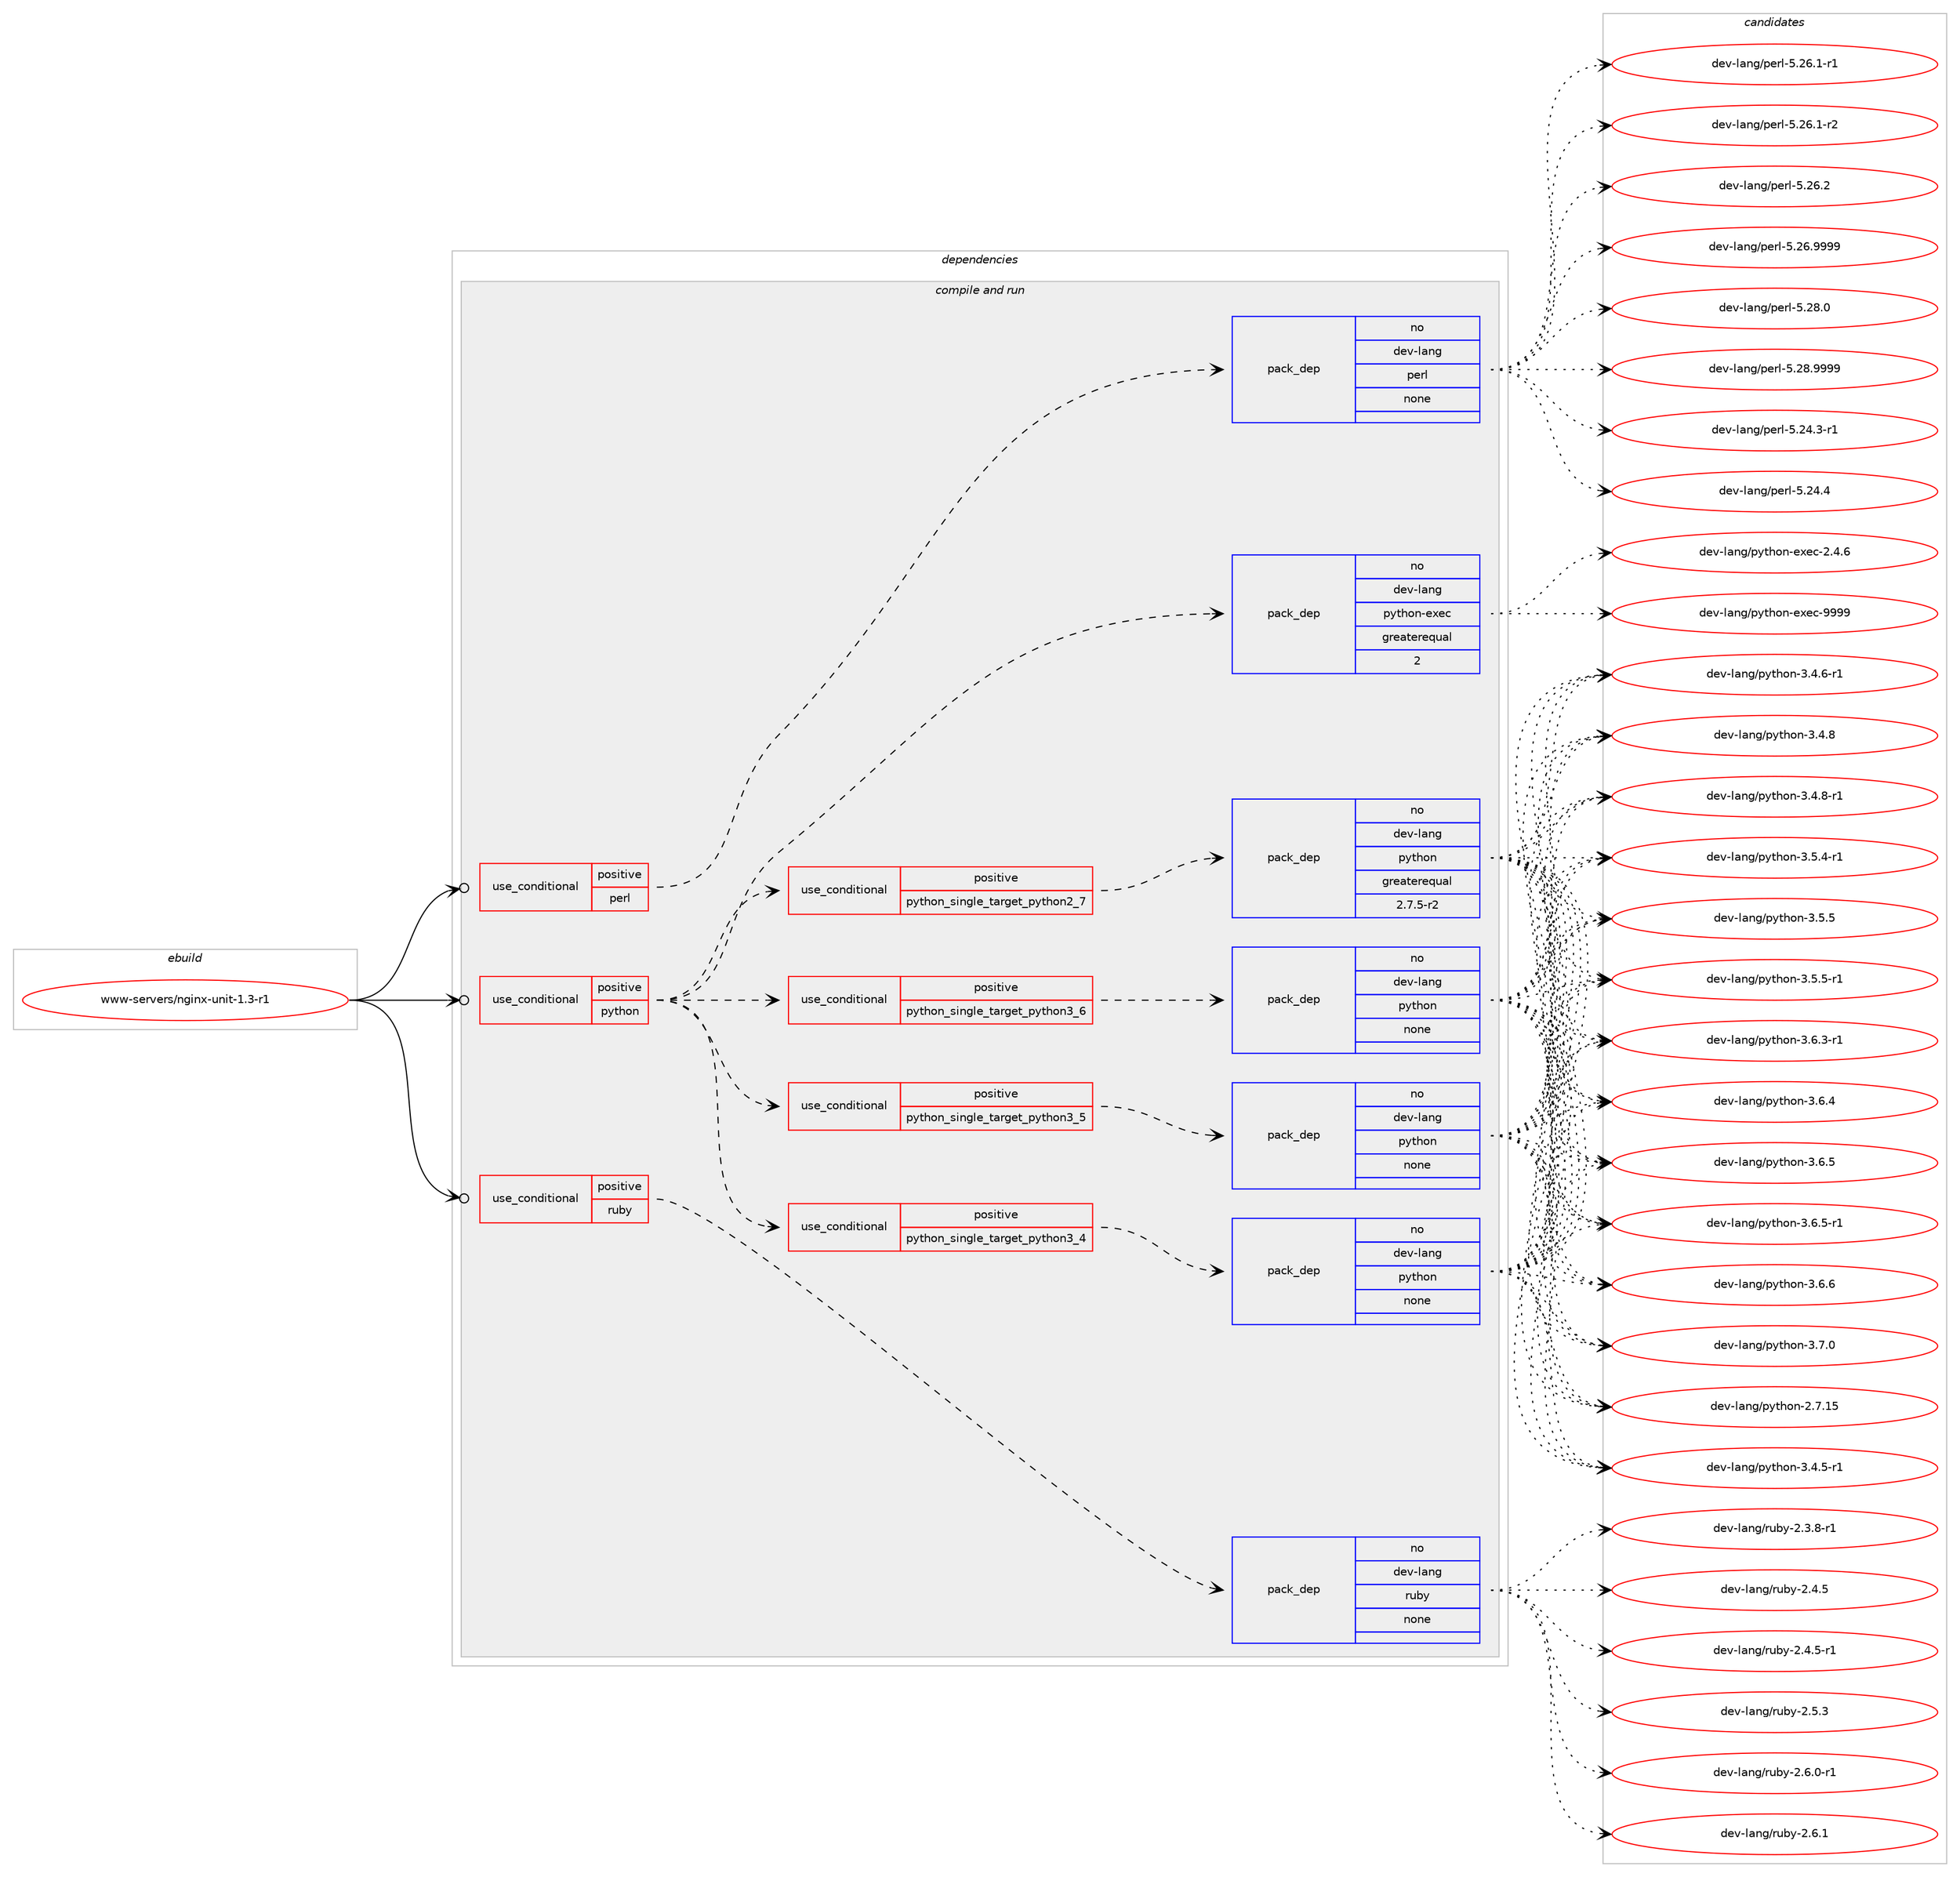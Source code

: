 digraph prolog {

# *************
# Graph options
# *************

newrank=true;
concentrate=true;
compound=true;
graph [rankdir=LR,fontname=Helvetica,fontsize=10,ranksep=1.5];#, ranksep=2.5, nodesep=0.2];
edge  [arrowhead=vee];
node  [fontname=Helvetica,fontsize=10];

# **********
# The ebuild
# **********

subgraph cluster_leftcol {
color=gray;
rank=same;
label=<<i>ebuild</i>>;
id [label="www-servers/nginx-unit-1.3-r1", color=red, width=4, href="../www-servers/nginx-unit-1.3-r1.svg"];
}

# ****************
# The dependencies
# ****************

subgraph cluster_midcol {
color=gray;
label=<<i>dependencies</i>>;
subgraph cluster_compile {
fillcolor="#eeeeee";
style=filled;
label=<<i>compile</i>>;
}
subgraph cluster_compileandrun {
fillcolor="#eeeeee";
style=filled;
label=<<i>compile and run</i>>;
subgraph cond290 {
dependency3170 [label=<<TABLE BORDER="0" CELLBORDER="1" CELLSPACING="0" CELLPADDING="4"><TR><TD ROWSPAN="3" CELLPADDING="10">use_conditional</TD></TR><TR><TD>positive</TD></TR><TR><TD>perl</TD></TR></TABLE>>, shape=none, color=red];
subgraph pack2815 {
dependency3171 [label=<<TABLE BORDER="0" CELLBORDER="1" CELLSPACING="0" CELLPADDING="4" WIDTH="220"><TR><TD ROWSPAN="6" CELLPADDING="30">pack_dep</TD></TR><TR><TD WIDTH="110">no</TD></TR><TR><TD>dev-lang</TD></TR><TR><TD>perl</TD></TR><TR><TD>none</TD></TR><TR><TD></TD></TR></TABLE>>, shape=none, color=blue];
}
dependency3170:e -> dependency3171:w [weight=20,style="dashed",arrowhead="vee"];
}
id:e -> dependency3170:w [weight=20,style="solid",arrowhead="odotvee"];
subgraph cond291 {
dependency3172 [label=<<TABLE BORDER="0" CELLBORDER="1" CELLSPACING="0" CELLPADDING="4"><TR><TD ROWSPAN="3" CELLPADDING="10">use_conditional</TD></TR><TR><TD>positive</TD></TR><TR><TD>python</TD></TR></TABLE>>, shape=none, color=red];
subgraph cond292 {
dependency3173 [label=<<TABLE BORDER="0" CELLBORDER="1" CELLSPACING="0" CELLPADDING="4"><TR><TD ROWSPAN="3" CELLPADDING="10">use_conditional</TD></TR><TR><TD>positive</TD></TR><TR><TD>python_single_target_python2_7</TD></TR></TABLE>>, shape=none, color=red];
subgraph pack2816 {
dependency3174 [label=<<TABLE BORDER="0" CELLBORDER="1" CELLSPACING="0" CELLPADDING="4" WIDTH="220"><TR><TD ROWSPAN="6" CELLPADDING="30">pack_dep</TD></TR><TR><TD WIDTH="110">no</TD></TR><TR><TD>dev-lang</TD></TR><TR><TD>python</TD></TR><TR><TD>greaterequal</TD></TR><TR><TD>2.7.5-r2</TD></TR></TABLE>>, shape=none, color=blue];
}
dependency3173:e -> dependency3174:w [weight=20,style="dashed",arrowhead="vee"];
}
dependency3172:e -> dependency3173:w [weight=20,style="dashed",arrowhead="vee"];
subgraph cond293 {
dependency3175 [label=<<TABLE BORDER="0" CELLBORDER="1" CELLSPACING="0" CELLPADDING="4"><TR><TD ROWSPAN="3" CELLPADDING="10">use_conditional</TD></TR><TR><TD>positive</TD></TR><TR><TD>python_single_target_python3_4</TD></TR></TABLE>>, shape=none, color=red];
subgraph pack2817 {
dependency3176 [label=<<TABLE BORDER="0" CELLBORDER="1" CELLSPACING="0" CELLPADDING="4" WIDTH="220"><TR><TD ROWSPAN="6" CELLPADDING="30">pack_dep</TD></TR><TR><TD WIDTH="110">no</TD></TR><TR><TD>dev-lang</TD></TR><TR><TD>python</TD></TR><TR><TD>none</TD></TR><TR><TD></TD></TR></TABLE>>, shape=none, color=blue];
}
dependency3175:e -> dependency3176:w [weight=20,style="dashed",arrowhead="vee"];
}
dependency3172:e -> dependency3175:w [weight=20,style="dashed",arrowhead="vee"];
subgraph cond294 {
dependency3177 [label=<<TABLE BORDER="0" CELLBORDER="1" CELLSPACING="0" CELLPADDING="4"><TR><TD ROWSPAN="3" CELLPADDING="10">use_conditional</TD></TR><TR><TD>positive</TD></TR><TR><TD>python_single_target_python3_5</TD></TR></TABLE>>, shape=none, color=red];
subgraph pack2818 {
dependency3178 [label=<<TABLE BORDER="0" CELLBORDER="1" CELLSPACING="0" CELLPADDING="4" WIDTH="220"><TR><TD ROWSPAN="6" CELLPADDING="30">pack_dep</TD></TR><TR><TD WIDTH="110">no</TD></TR><TR><TD>dev-lang</TD></TR><TR><TD>python</TD></TR><TR><TD>none</TD></TR><TR><TD></TD></TR></TABLE>>, shape=none, color=blue];
}
dependency3177:e -> dependency3178:w [weight=20,style="dashed",arrowhead="vee"];
}
dependency3172:e -> dependency3177:w [weight=20,style="dashed",arrowhead="vee"];
subgraph cond295 {
dependency3179 [label=<<TABLE BORDER="0" CELLBORDER="1" CELLSPACING="0" CELLPADDING="4"><TR><TD ROWSPAN="3" CELLPADDING="10">use_conditional</TD></TR><TR><TD>positive</TD></TR><TR><TD>python_single_target_python3_6</TD></TR></TABLE>>, shape=none, color=red];
subgraph pack2819 {
dependency3180 [label=<<TABLE BORDER="0" CELLBORDER="1" CELLSPACING="0" CELLPADDING="4" WIDTH="220"><TR><TD ROWSPAN="6" CELLPADDING="30">pack_dep</TD></TR><TR><TD WIDTH="110">no</TD></TR><TR><TD>dev-lang</TD></TR><TR><TD>python</TD></TR><TR><TD>none</TD></TR><TR><TD></TD></TR></TABLE>>, shape=none, color=blue];
}
dependency3179:e -> dependency3180:w [weight=20,style="dashed",arrowhead="vee"];
}
dependency3172:e -> dependency3179:w [weight=20,style="dashed",arrowhead="vee"];
subgraph pack2820 {
dependency3181 [label=<<TABLE BORDER="0" CELLBORDER="1" CELLSPACING="0" CELLPADDING="4" WIDTH="220"><TR><TD ROWSPAN="6" CELLPADDING="30">pack_dep</TD></TR><TR><TD WIDTH="110">no</TD></TR><TR><TD>dev-lang</TD></TR><TR><TD>python-exec</TD></TR><TR><TD>greaterequal</TD></TR><TR><TD>2</TD></TR></TABLE>>, shape=none, color=blue];
}
dependency3172:e -> dependency3181:w [weight=20,style="dashed",arrowhead="vee"];
}
id:e -> dependency3172:w [weight=20,style="solid",arrowhead="odotvee"];
subgraph cond296 {
dependency3182 [label=<<TABLE BORDER="0" CELLBORDER="1" CELLSPACING="0" CELLPADDING="4"><TR><TD ROWSPAN="3" CELLPADDING="10">use_conditional</TD></TR><TR><TD>positive</TD></TR><TR><TD>ruby</TD></TR></TABLE>>, shape=none, color=red];
subgraph pack2821 {
dependency3183 [label=<<TABLE BORDER="0" CELLBORDER="1" CELLSPACING="0" CELLPADDING="4" WIDTH="220"><TR><TD ROWSPAN="6" CELLPADDING="30">pack_dep</TD></TR><TR><TD WIDTH="110">no</TD></TR><TR><TD>dev-lang</TD></TR><TR><TD>ruby</TD></TR><TR><TD>none</TD></TR><TR><TD></TD></TR></TABLE>>, shape=none, color=blue];
}
dependency3182:e -> dependency3183:w [weight=20,style="dashed",arrowhead="vee"];
}
id:e -> dependency3182:w [weight=20,style="solid",arrowhead="odotvee"];
}
subgraph cluster_run {
fillcolor="#eeeeee";
style=filled;
label=<<i>run</i>>;
}
}

# **************
# The candidates
# **************

subgraph cluster_choices {
rank=same;
color=gray;
label=<<i>candidates</i>>;

subgraph choice2815 {
color=black;
nodesep=1;
choice100101118451089711010347112101114108455346505246514511449 [label="dev-lang/perl-5.24.3-r1", color=red, width=4,href="../dev-lang/perl-5.24.3-r1.svg"];
choice10010111845108971101034711210111410845534650524652 [label="dev-lang/perl-5.24.4", color=red, width=4,href="../dev-lang/perl-5.24.4.svg"];
choice100101118451089711010347112101114108455346505446494511449 [label="dev-lang/perl-5.26.1-r1", color=red, width=4,href="../dev-lang/perl-5.26.1-r1.svg"];
choice100101118451089711010347112101114108455346505446494511450 [label="dev-lang/perl-5.26.1-r2", color=red, width=4,href="../dev-lang/perl-5.26.1-r2.svg"];
choice10010111845108971101034711210111410845534650544650 [label="dev-lang/perl-5.26.2", color=red, width=4,href="../dev-lang/perl-5.26.2.svg"];
choice10010111845108971101034711210111410845534650544657575757 [label="dev-lang/perl-5.26.9999", color=red, width=4,href="../dev-lang/perl-5.26.9999.svg"];
choice10010111845108971101034711210111410845534650564648 [label="dev-lang/perl-5.28.0", color=red, width=4,href="../dev-lang/perl-5.28.0.svg"];
choice10010111845108971101034711210111410845534650564657575757 [label="dev-lang/perl-5.28.9999", color=red, width=4,href="../dev-lang/perl-5.28.9999.svg"];
dependency3171:e -> choice100101118451089711010347112101114108455346505246514511449:w [style=dotted,weight="100"];
dependency3171:e -> choice10010111845108971101034711210111410845534650524652:w [style=dotted,weight="100"];
dependency3171:e -> choice100101118451089711010347112101114108455346505446494511449:w [style=dotted,weight="100"];
dependency3171:e -> choice100101118451089711010347112101114108455346505446494511450:w [style=dotted,weight="100"];
dependency3171:e -> choice10010111845108971101034711210111410845534650544650:w [style=dotted,weight="100"];
dependency3171:e -> choice10010111845108971101034711210111410845534650544657575757:w [style=dotted,weight="100"];
dependency3171:e -> choice10010111845108971101034711210111410845534650564648:w [style=dotted,weight="100"];
dependency3171:e -> choice10010111845108971101034711210111410845534650564657575757:w [style=dotted,weight="100"];
}
subgraph choice2816 {
color=black;
nodesep=1;
choice10010111845108971101034711212111610411111045504655464953 [label="dev-lang/python-2.7.15", color=red, width=4,href="../dev-lang/python-2.7.15.svg"];
choice1001011184510897110103471121211161041111104551465246534511449 [label="dev-lang/python-3.4.5-r1", color=red, width=4,href="../dev-lang/python-3.4.5-r1.svg"];
choice1001011184510897110103471121211161041111104551465246544511449 [label="dev-lang/python-3.4.6-r1", color=red, width=4,href="../dev-lang/python-3.4.6-r1.svg"];
choice100101118451089711010347112121116104111110455146524656 [label="dev-lang/python-3.4.8", color=red, width=4,href="../dev-lang/python-3.4.8.svg"];
choice1001011184510897110103471121211161041111104551465246564511449 [label="dev-lang/python-3.4.8-r1", color=red, width=4,href="../dev-lang/python-3.4.8-r1.svg"];
choice1001011184510897110103471121211161041111104551465346524511449 [label="dev-lang/python-3.5.4-r1", color=red, width=4,href="../dev-lang/python-3.5.4-r1.svg"];
choice100101118451089711010347112121116104111110455146534653 [label="dev-lang/python-3.5.5", color=red, width=4,href="../dev-lang/python-3.5.5.svg"];
choice1001011184510897110103471121211161041111104551465346534511449 [label="dev-lang/python-3.5.5-r1", color=red, width=4,href="../dev-lang/python-3.5.5-r1.svg"];
choice1001011184510897110103471121211161041111104551465446514511449 [label="dev-lang/python-3.6.3-r1", color=red, width=4,href="../dev-lang/python-3.6.3-r1.svg"];
choice100101118451089711010347112121116104111110455146544652 [label="dev-lang/python-3.6.4", color=red, width=4,href="../dev-lang/python-3.6.4.svg"];
choice100101118451089711010347112121116104111110455146544653 [label="dev-lang/python-3.6.5", color=red, width=4,href="../dev-lang/python-3.6.5.svg"];
choice1001011184510897110103471121211161041111104551465446534511449 [label="dev-lang/python-3.6.5-r1", color=red, width=4,href="../dev-lang/python-3.6.5-r1.svg"];
choice100101118451089711010347112121116104111110455146544654 [label="dev-lang/python-3.6.6", color=red, width=4,href="../dev-lang/python-3.6.6.svg"];
choice100101118451089711010347112121116104111110455146554648 [label="dev-lang/python-3.7.0", color=red, width=4,href="../dev-lang/python-3.7.0.svg"];
dependency3174:e -> choice10010111845108971101034711212111610411111045504655464953:w [style=dotted,weight="100"];
dependency3174:e -> choice1001011184510897110103471121211161041111104551465246534511449:w [style=dotted,weight="100"];
dependency3174:e -> choice1001011184510897110103471121211161041111104551465246544511449:w [style=dotted,weight="100"];
dependency3174:e -> choice100101118451089711010347112121116104111110455146524656:w [style=dotted,weight="100"];
dependency3174:e -> choice1001011184510897110103471121211161041111104551465246564511449:w [style=dotted,weight="100"];
dependency3174:e -> choice1001011184510897110103471121211161041111104551465346524511449:w [style=dotted,weight="100"];
dependency3174:e -> choice100101118451089711010347112121116104111110455146534653:w [style=dotted,weight="100"];
dependency3174:e -> choice1001011184510897110103471121211161041111104551465346534511449:w [style=dotted,weight="100"];
dependency3174:e -> choice1001011184510897110103471121211161041111104551465446514511449:w [style=dotted,weight="100"];
dependency3174:e -> choice100101118451089711010347112121116104111110455146544652:w [style=dotted,weight="100"];
dependency3174:e -> choice100101118451089711010347112121116104111110455146544653:w [style=dotted,weight="100"];
dependency3174:e -> choice1001011184510897110103471121211161041111104551465446534511449:w [style=dotted,weight="100"];
dependency3174:e -> choice100101118451089711010347112121116104111110455146544654:w [style=dotted,weight="100"];
dependency3174:e -> choice100101118451089711010347112121116104111110455146554648:w [style=dotted,weight="100"];
}
subgraph choice2817 {
color=black;
nodesep=1;
choice10010111845108971101034711212111610411111045504655464953 [label="dev-lang/python-2.7.15", color=red, width=4,href="../dev-lang/python-2.7.15.svg"];
choice1001011184510897110103471121211161041111104551465246534511449 [label="dev-lang/python-3.4.5-r1", color=red, width=4,href="../dev-lang/python-3.4.5-r1.svg"];
choice1001011184510897110103471121211161041111104551465246544511449 [label="dev-lang/python-3.4.6-r1", color=red, width=4,href="../dev-lang/python-3.4.6-r1.svg"];
choice100101118451089711010347112121116104111110455146524656 [label="dev-lang/python-3.4.8", color=red, width=4,href="../dev-lang/python-3.4.8.svg"];
choice1001011184510897110103471121211161041111104551465246564511449 [label="dev-lang/python-3.4.8-r1", color=red, width=4,href="../dev-lang/python-3.4.8-r1.svg"];
choice1001011184510897110103471121211161041111104551465346524511449 [label="dev-lang/python-3.5.4-r1", color=red, width=4,href="../dev-lang/python-3.5.4-r1.svg"];
choice100101118451089711010347112121116104111110455146534653 [label="dev-lang/python-3.5.5", color=red, width=4,href="../dev-lang/python-3.5.5.svg"];
choice1001011184510897110103471121211161041111104551465346534511449 [label="dev-lang/python-3.5.5-r1", color=red, width=4,href="../dev-lang/python-3.5.5-r1.svg"];
choice1001011184510897110103471121211161041111104551465446514511449 [label="dev-lang/python-3.6.3-r1", color=red, width=4,href="../dev-lang/python-3.6.3-r1.svg"];
choice100101118451089711010347112121116104111110455146544652 [label="dev-lang/python-3.6.4", color=red, width=4,href="../dev-lang/python-3.6.4.svg"];
choice100101118451089711010347112121116104111110455146544653 [label="dev-lang/python-3.6.5", color=red, width=4,href="../dev-lang/python-3.6.5.svg"];
choice1001011184510897110103471121211161041111104551465446534511449 [label="dev-lang/python-3.6.5-r1", color=red, width=4,href="../dev-lang/python-3.6.5-r1.svg"];
choice100101118451089711010347112121116104111110455146544654 [label="dev-lang/python-3.6.6", color=red, width=4,href="../dev-lang/python-3.6.6.svg"];
choice100101118451089711010347112121116104111110455146554648 [label="dev-lang/python-3.7.0", color=red, width=4,href="../dev-lang/python-3.7.0.svg"];
dependency3176:e -> choice10010111845108971101034711212111610411111045504655464953:w [style=dotted,weight="100"];
dependency3176:e -> choice1001011184510897110103471121211161041111104551465246534511449:w [style=dotted,weight="100"];
dependency3176:e -> choice1001011184510897110103471121211161041111104551465246544511449:w [style=dotted,weight="100"];
dependency3176:e -> choice100101118451089711010347112121116104111110455146524656:w [style=dotted,weight="100"];
dependency3176:e -> choice1001011184510897110103471121211161041111104551465246564511449:w [style=dotted,weight="100"];
dependency3176:e -> choice1001011184510897110103471121211161041111104551465346524511449:w [style=dotted,weight="100"];
dependency3176:e -> choice100101118451089711010347112121116104111110455146534653:w [style=dotted,weight="100"];
dependency3176:e -> choice1001011184510897110103471121211161041111104551465346534511449:w [style=dotted,weight="100"];
dependency3176:e -> choice1001011184510897110103471121211161041111104551465446514511449:w [style=dotted,weight="100"];
dependency3176:e -> choice100101118451089711010347112121116104111110455146544652:w [style=dotted,weight="100"];
dependency3176:e -> choice100101118451089711010347112121116104111110455146544653:w [style=dotted,weight="100"];
dependency3176:e -> choice1001011184510897110103471121211161041111104551465446534511449:w [style=dotted,weight="100"];
dependency3176:e -> choice100101118451089711010347112121116104111110455146544654:w [style=dotted,weight="100"];
dependency3176:e -> choice100101118451089711010347112121116104111110455146554648:w [style=dotted,weight="100"];
}
subgraph choice2818 {
color=black;
nodesep=1;
choice10010111845108971101034711212111610411111045504655464953 [label="dev-lang/python-2.7.15", color=red, width=4,href="../dev-lang/python-2.7.15.svg"];
choice1001011184510897110103471121211161041111104551465246534511449 [label="dev-lang/python-3.4.5-r1", color=red, width=4,href="../dev-lang/python-3.4.5-r1.svg"];
choice1001011184510897110103471121211161041111104551465246544511449 [label="dev-lang/python-3.4.6-r1", color=red, width=4,href="../dev-lang/python-3.4.6-r1.svg"];
choice100101118451089711010347112121116104111110455146524656 [label="dev-lang/python-3.4.8", color=red, width=4,href="../dev-lang/python-3.4.8.svg"];
choice1001011184510897110103471121211161041111104551465246564511449 [label="dev-lang/python-3.4.8-r1", color=red, width=4,href="../dev-lang/python-3.4.8-r1.svg"];
choice1001011184510897110103471121211161041111104551465346524511449 [label="dev-lang/python-3.5.4-r1", color=red, width=4,href="../dev-lang/python-3.5.4-r1.svg"];
choice100101118451089711010347112121116104111110455146534653 [label="dev-lang/python-3.5.5", color=red, width=4,href="../dev-lang/python-3.5.5.svg"];
choice1001011184510897110103471121211161041111104551465346534511449 [label="dev-lang/python-3.5.5-r1", color=red, width=4,href="../dev-lang/python-3.5.5-r1.svg"];
choice1001011184510897110103471121211161041111104551465446514511449 [label="dev-lang/python-3.6.3-r1", color=red, width=4,href="../dev-lang/python-3.6.3-r1.svg"];
choice100101118451089711010347112121116104111110455146544652 [label="dev-lang/python-3.6.4", color=red, width=4,href="../dev-lang/python-3.6.4.svg"];
choice100101118451089711010347112121116104111110455146544653 [label="dev-lang/python-3.6.5", color=red, width=4,href="../dev-lang/python-3.6.5.svg"];
choice1001011184510897110103471121211161041111104551465446534511449 [label="dev-lang/python-3.6.5-r1", color=red, width=4,href="../dev-lang/python-3.6.5-r1.svg"];
choice100101118451089711010347112121116104111110455146544654 [label="dev-lang/python-3.6.6", color=red, width=4,href="../dev-lang/python-3.6.6.svg"];
choice100101118451089711010347112121116104111110455146554648 [label="dev-lang/python-3.7.0", color=red, width=4,href="../dev-lang/python-3.7.0.svg"];
dependency3178:e -> choice10010111845108971101034711212111610411111045504655464953:w [style=dotted,weight="100"];
dependency3178:e -> choice1001011184510897110103471121211161041111104551465246534511449:w [style=dotted,weight="100"];
dependency3178:e -> choice1001011184510897110103471121211161041111104551465246544511449:w [style=dotted,weight="100"];
dependency3178:e -> choice100101118451089711010347112121116104111110455146524656:w [style=dotted,weight="100"];
dependency3178:e -> choice1001011184510897110103471121211161041111104551465246564511449:w [style=dotted,weight="100"];
dependency3178:e -> choice1001011184510897110103471121211161041111104551465346524511449:w [style=dotted,weight="100"];
dependency3178:e -> choice100101118451089711010347112121116104111110455146534653:w [style=dotted,weight="100"];
dependency3178:e -> choice1001011184510897110103471121211161041111104551465346534511449:w [style=dotted,weight="100"];
dependency3178:e -> choice1001011184510897110103471121211161041111104551465446514511449:w [style=dotted,weight="100"];
dependency3178:e -> choice100101118451089711010347112121116104111110455146544652:w [style=dotted,weight="100"];
dependency3178:e -> choice100101118451089711010347112121116104111110455146544653:w [style=dotted,weight="100"];
dependency3178:e -> choice1001011184510897110103471121211161041111104551465446534511449:w [style=dotted,weight="100"];
dependency3178:e -> choice100101118451089711010347112121116104111110455146544654:w [style=dotted,weight="100"];
dependency3178:e -> choice100101118451089711010347112121116104111110455146554648:w [style=dotted,weight="100"];
}
subgraph choice2819 {
color=black;
nodesep=1;
choice10010111845108971101034711212111610411111045504655464953 [label="dev-lang/python-2.7.15", color=red, width=4,href="../dev-lang/python-2.7.15.svg"];
choice1001011184510897110103471121211161041111104551465246534511449 [label="dev-lang/python-3.4.5-r1", color=red, width=4,href="../dev-lang/python-3.4.5-r1.svg"];
choice1001011184510897110103471121211161041111104551465246544511449 [label="dev-lang/python-3.4.6-r1", color=red, width=4,href="../dev-lang/python-3.4.6-r1.svg"];
choice100101118451089711010347112121116104111110455146524656 [label="dev-lang/python-3.4.8", color=red, width=4,href="../dev-lang/python-3.4.8.svg"];
choice1001011184510897110103471121211161041111104551465246564511449 [label="dev-lang/python-3.4.8-r1", color=red, width=4,href="../dev-lang/python-3.4.8-r1.svg"];
choice1001011184510897110103471121211161041111104551465346524511449 [label="dev-lang/python-3.5.4-r1", color=red, width=4,href="../dev-lang/python-3.5.4-r1.svg"];
choice100101118451089711010347112121116104111110455146534653 [label="dev-lang/python-3.5.5", color=red, width=4,href="../dev-lang/python-3.5.5.svg"];
choice1001011184510897110103471121211161041111104551465346534511449 [label="dev-lang/python-3.5.5-r1", color=red, width=4,href="../dev-lang/python-3.5.5-r1.svg"];
choice1001011184510897110103471121211161041111104551465446514511449 [label="dev-lang/python-3.6.3-r1", color=red, width=4,href="../dev-lang/python-3.6.3-r1.svg"];
choice100101118451089711010347112121116104111110455146544652 [label="dev-lang/python-3.6.4", color=red, width=4,href="../dev-lang/python-3.6.4.svg"];
choice100101118451089711010347112121116104111110455146544653 [label="dev-lang/python-3.6.5", color=red, width=4,href="../dev-lang/python-3.6.5.svg"];
choice1001011184510897110103471121211161041111104551465446534511449 [label="dev-lang/python-3.6.5-r1", color=red, width=4,href="../dev-lang/python-3.6.5-r1.svg"];
choice100101118451089711010347112121116104111110455146544654 [label="dev-lang/python-3.6.6", color=red, width=4,href="../dev-lang/python-3.6.6.svg"];
choice100101118451089711010347112121116104111110455146554648 [label="dev-lang/python-3.7.0", color=red, width=4,href="../dev-lang/python-3.7.0.svg"];
dependency3180:e -> choice10010111845108971101034711212111610411111045504655464953:w [style=dotted,weight="100"];
dependency3180:e -> choice1001011184510897110103471121211161041111104551465246534511449:w [style=dotted,weight="100"];
dependency3180:e -> choice1001011184510897110103471121211161041111104551465246544511449:w [style=dotted,weight="100"];
dependency3180:e -> choice100101118451089711010347112121116104111110455146524656:w [style=dotted,weight="100"];
dependency3180:e -> choice1001011184510897110103471121211161041111104551465246564511449:w [style=dotted,weight="100"];
dependency3180:e -> choice1001011184510897110103471121211161041111104551465346524511449:w [style=dotted,weight="100"];
dependency3180:e -> choice100101118451089711010347112121116104111110455146534653:w [style=dotted,weight="100"];
dependency3180:e -> choice1001011184510897110103471121211161041111104551465346534511449:w [style=dotted,weight="100"];
dependency3180:e -> choice1001011184510897110103471121211161041111104551465446514511449:w [style=dotted,weight="100"];
dependency3180:e -> choice100101118451089711010347112121116104111110455146544652:w [style=dotted,weight="100"];
dependency3180:e -> choice100101118451089711010347112121116104111110455146544653:w [style=dotted,weight="100"];
dependency3180:e -> choice1001011184510897110103471121211161041111104551465446534511449:w [style=dotted,weight="100"];
dependency3180:e -> choice100101118451089711010347112121116104111110455146544654:w [style=dotted,weight="100"];
dependency3180:e -> choice100101118451089711010347112121116104111110455146554648:w [style=dotted,weight="100"];
}
subgraph choice2820 {
color=black;
nodesep=1;
choice1001011184510897110103471121211161041111104510112010199455046524654 [label="dev-lang/python-exec-2.4.6", color=red, width=4,href="../dev-lang/python-exec-2.4.6.svg"];
choice10010111845108971101034711212111610411111045101120101994557575757 [label="dev-lang/python-exec-9999", color=red, width=4,href="../dev-lang/python-exec-9999.svg"];
dependency3181:e -> choice1001011184510897110103471121211161041111104510112010199455046524654:w [style=dotted,weight="100"];
dependency3181:e -> choice10010111845108971101034711212111610411111045101120101994557575757:w [style=dotted,weight="100"];
}
subgraph choice2821 {
color=black;
nodesep=1;
choice100101118451089711010347114117981214550465146564511449 [label="dev-lang/ruby-2.3.8-r1", color=red, width=4,href="../dev-lang/ruby-2.3.8-r1.svg"];
choice10010111845108971101034711411798121455046524653 [label="dev-lang/ruby-2.4.5", color=red, width=4,href="../dev-lang/ruby-2.4.5.svg"];
choice100101118451089711010347114117981214550465246534511449 [label="dev-lang/ruby-2.4.5-r1", color=red, width=4,href="../dev-lang/ruby-2.4.5-r1.svg"];
choice10010111845108971101034711411798121455046534651 [label="dev-lang/ruby-2.5.3", color=red, width=4,href="../dev-lang/ruby-2.5.3.svg"];
choice100101118451089711010347114117981214550465446484511449 [label="dev-lang/ruby-2.6.0-r1", color=red, width=4,href="../dev-lang/ruby-2.6.0-r1.svg"];
choice10010111845108971101034711411798121455046544649 [label="dev-lang/ruby-2.6.1", color=red, width=4,href="../dev-lang/ruby-2.6.1.svg"];
dependency3183:e -> choice100101118451089711010347114117981214550465146564511449:w [style=dotted,weight="100"];
dependency3183:e -> choice10010111845108971101034711411798121455046524653:w [style=dotted,weight="100"];
dependency3183:e -> choice100101118451089711010347114117981214550465246534511449:w [style=dotted,weight="100"];
dependency3183:e -> choice10010111845108971101034711411798121455046534651:w [style=dotted,weight="100"];
dependency3183:e -> choice100101118451089711010347114117981214550465446484511449:w [style=dotted,weight="100"];
dependency3183:e -> choice10010111845108971101034711411798121455046544649:w [style=dotted,weight="100"];
}
}

}

